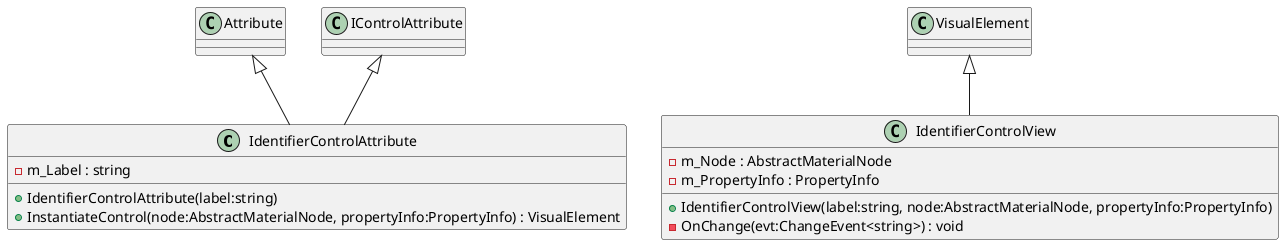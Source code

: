 @startuml
class IdentifierControlAttribute {
    - m_Label : string
    + IdentifierControlAttribute(label:string)
    + InstantiateControl(node:AbstractMaterialNode, propertyInfo:PropertyInfo) : VisualElement
}
class IdentifierControlView {
    - m_Node : AbstractMaterialNode
    - m_PropertyInfo : PropertyInfo
    + IdentifierControlView(label:string, node:AbstractMaterialNode, propertyInfo:PropertyInfo)
    - OnChange(evt:ChangeEvent<string>) : void
}
Attribute <|-- IdentifierControlAttribute
IControlAttribute <|-- IdentifierControlAttribute
VisualElement <|-- IdentifierControlView
@enduml
